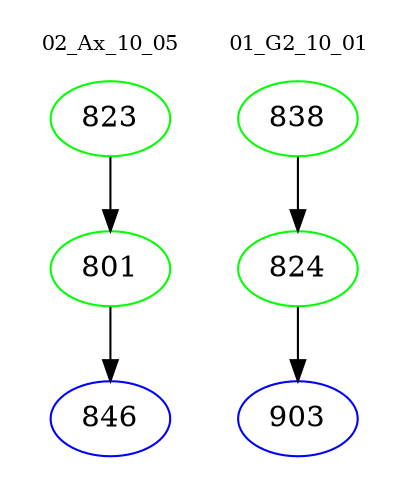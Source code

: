 digraph{
subgraph cluster_0 {
color = white
label = "02_Ax_10_05";
fontsize=10;
T0_823 [label="823", color="green"]
T0_823 -> T0_801 [color="black"]
T0_801 [label="801", color="green"]
T0_801 -> T0_846 [color="black"]
T0_846 [label="846", color="blue"]
}
subgraph cluster_1 {
color = white
label = "01_G2_10_01";
fontsize=10;
T1_838 [label="838", color="green"]
T1_838 -> T1_824 [color="black"]
T1_824 [label="824", color="green"]
T1_824 -> T1_903 [color="black"]
T1_903 [label="903", color="blue"]
}
}
